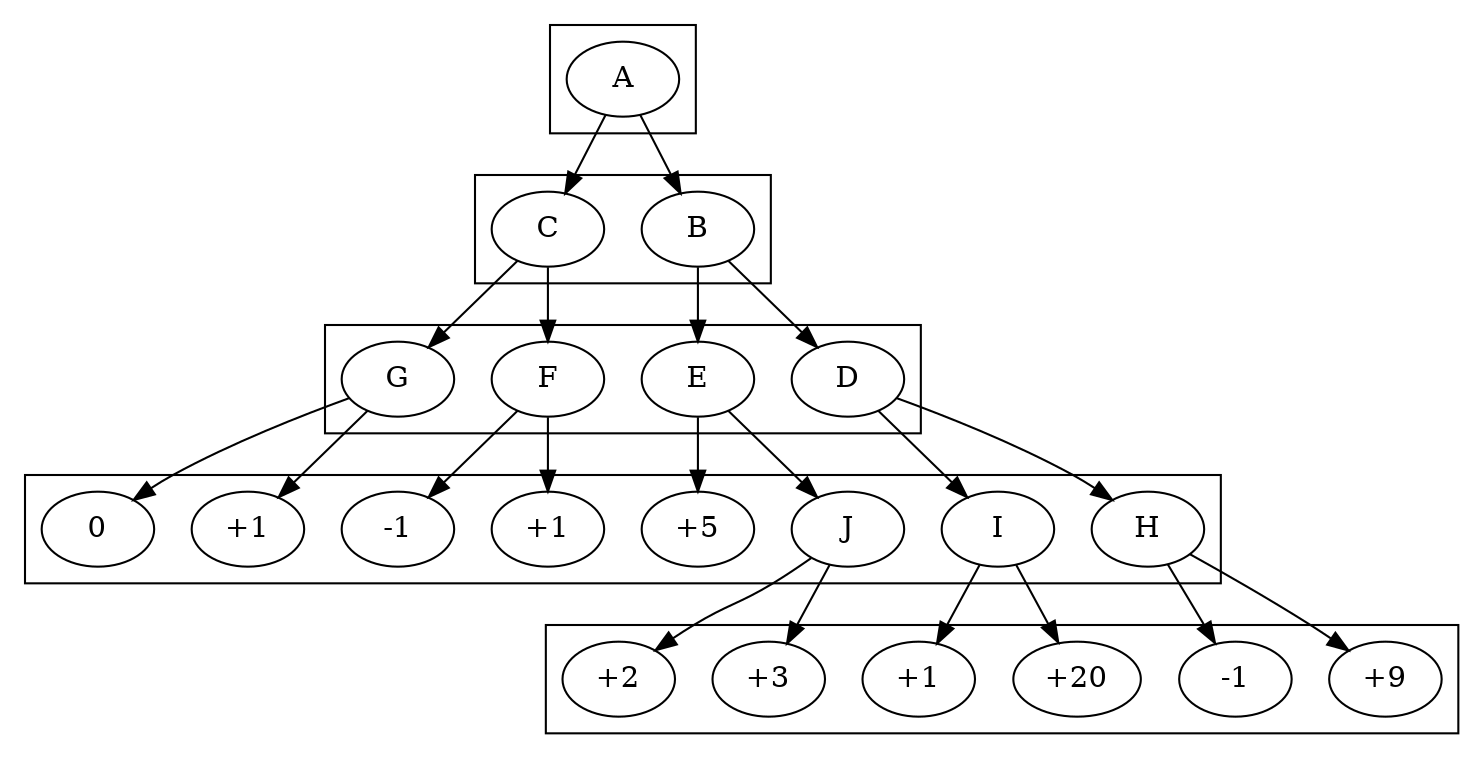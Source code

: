 digraph {
  subgraph cluster_0 {n1;}
  subgraph cluster_1 {n2; n3;}
  subgraph cluster_2 {n4; n5; n6; n7;}
  subgraph cluster_3 {n8; n9; n10; n11; n12; n13; n14; n15;}
  subgraph cluster_4 {n16; n17; n18; n19; n20; n21;}

  n1 [label="A"]
  n2 [label="B"];
  n3 [label="C"];
  n4 [label="D"];
  n5 [label="E"];
  n6 [label="F"];
  n7 [label="G"];
  n8 [label="H"];
  n9 [label="I"];
  n10 [label="J"];
  n11 [label="+5"];
  n12 [label="+1"];
  n13 [label="-1"];
  n14 [label="+1"];
  n15 [label="0"];
  n16 [label="+9"];
  n17 [label="-1"];
  n18 [label="+20"];
  n19 [label="+1"];
  n20 [label="+3"];
  n21 [label="+2"];

  n1 -> n2;
  n1 -> n3;
  n2 -> n4;
  n2 -> n5;
  n3 -> n6;
  n3 -> n7;
  n4 -> n8;
  n4 -> n9;
  n5 -> n10;
  n5 -> n11;
  n6 -> n12;
  n6 -> n13;
  n7 -> n14;
  n7 -> n15;
  n8 -> n16;
  n8 -> n17;
  n9 -> n18;
  n9 -> n19;
  n10 -> n20;
  n10 -> n21;
}
